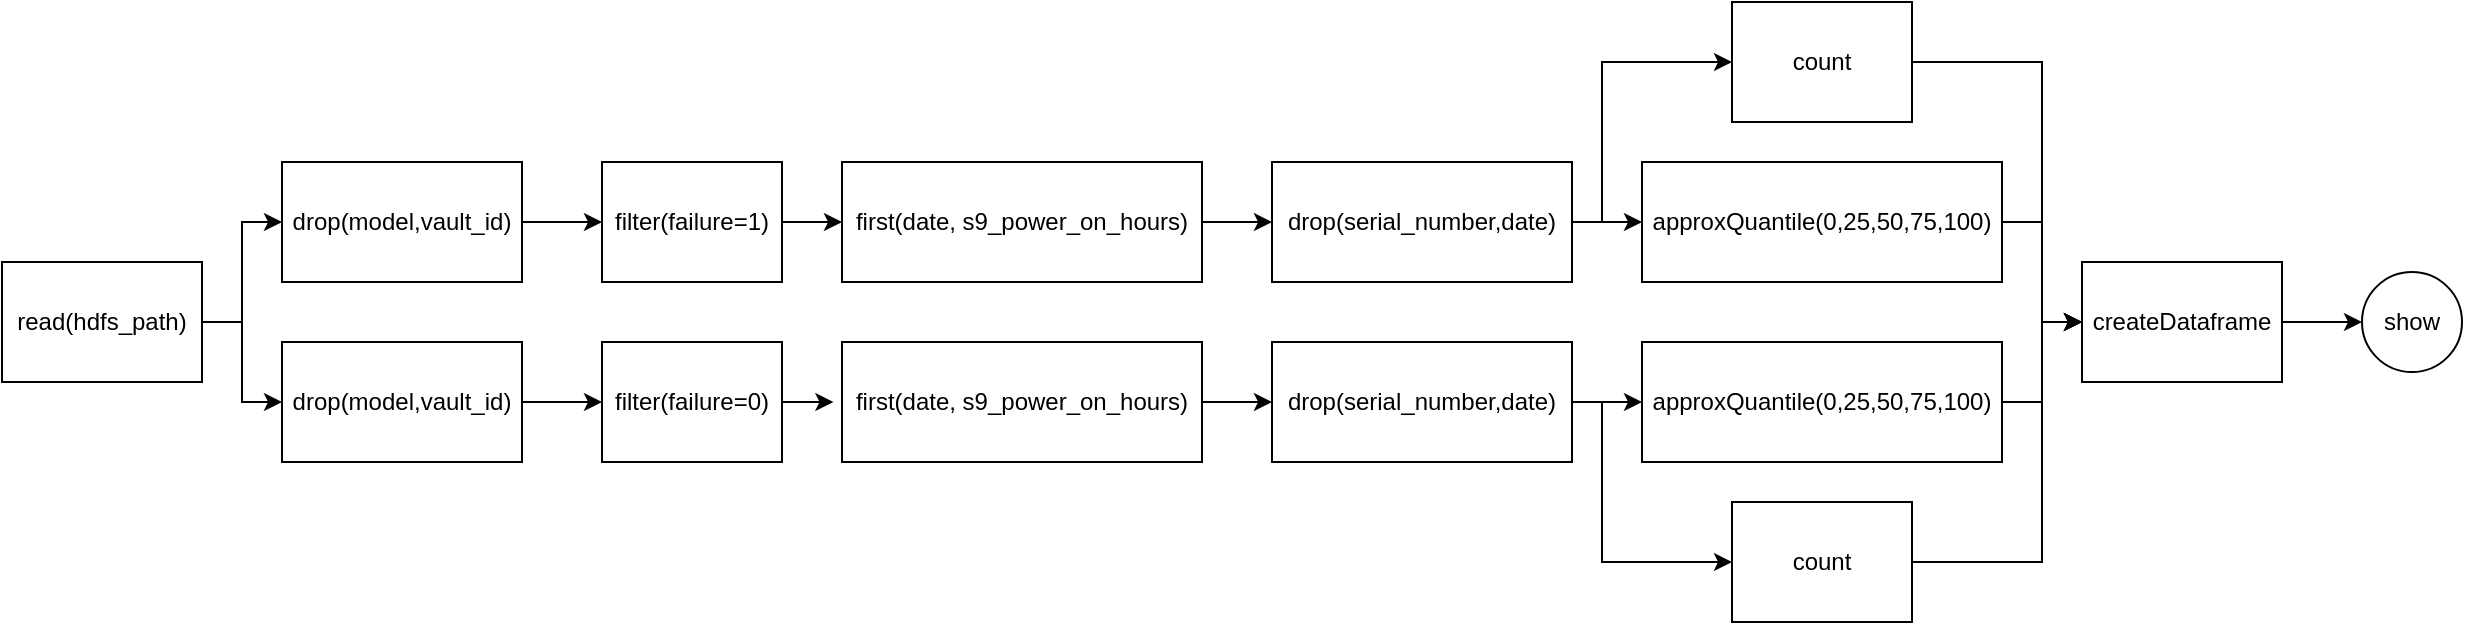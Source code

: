 <mxfile version="24.3.1" type="device">
  <diagram name="Page-1" id="RLEKTi60ZdWloyCEpr0X">
    <mxGraphModel dx="2280" dy="849" grid="1" gridSize="10" guides="1" tooltips="1" connect="1" arrows="1" fold="1" page="1" pageScale="1" pageWidth="850" pageHeight="1100" math="0" shadow="0">
      <root>
        <mxCell id="0" />
        <mxCell id="1" parent="0" />
        <mxCell id="I396d66oS9yia68oeNcV-13" style="edgeStyle=orthogonalEdgeStyle;rounded=0;orthogonalLoop=1;jettySize=auto;html=1;exitX=1;exitY=0.5;exitDx=0;exitDy=0;entryX=0;entryY=0.5;entryDx=0;entryDy=0;" parent="1" source="I396d66oS9yia68oeNcV-9" target="I396d66oS9yia68oeNcV-10" edge="1">
          <mxGeometry relative="1" as="geometry" />
        </mxCell>
        <mxCell id="I396d66oS9yia68oeNcV-9" value="drop(model,vault_id)" style="rounded=0;whiteSpace=wrap;html=1;" parent="1" vertex="1">
          <mxGeometry x="-310" y="220" width="120" height="60" as="geometry" />
        </mxCell>
        <mxCell id="gKlMFzUKdv9QcrpE5R9w-6" style="edgeStyle=orthogonalEdgeStyle;rounded=0;orthogonalLoop=1;jettySize=auto;html=1;exitX=1;exitY=0.5;exitDx=0;exitDy=0;entryX=0;entryY=0.5;entryDx=0;entryDy=0;" edge="1" parent="1" source="I396d66oS9yia68oeNcV-10" target="gKlMFzUKdv9QcrpE5R9w-2">
          <mxGeometry relative="1" as="geometry" />
        </mxCell>
        <mxCell id="I396d66oS9yia68oeNcV-10" value="filter(failure=1)" style="rounded=0;whiteSpace=wrap;html=1;" parent="1" vertex="1">
          <mxGeometry x="-150" y="220" width="90" height="60" as="geometry" />
        </mxCell>
        <mxCell id="I396d66oS9yia68oeNcV-17" style="edgeStyle=orthogonalEdgeStyle;rounded=0;orthogonalLoop=1;jettySize=auto;html=1;exitX=1;exitY=0.5;exitDx=0;exitDy=0;entryX=0;entryY=0.5;entryDx=0;entryDy=0;" parent="1" source="I396d66oS9yia68oeNcV-14" target="YeOspxqXJ_cCkqmc0nSE-10" edge="1">
          <mxGeometry relative="1" as="geometry">
            <mxPoint x="610" y="250" as="targetPoint" />
          </mxGeometry>
        </mxCell>
        <mxCell id="I396d66oS9yia68oeNcV-14" value="approxQuantile(0,25,50,75,100)" style="rounded=0;whiteSpace=wrap;html=1;" parent="1" vertex="1">
          <mxGeometry x="370" y="220" width="180" height="60" as="geometry" />
        </mxCell>
        <mxCell id="I396d66oS9yia68oeNcV-34" value="show" style="ellipse;whiteSpace=wrap;html=1;aspect=fixed;" parent="1" vertex="1">
          <mxGeometry x="730" y="275" width="50" height="50" as="geometry" />
        </mxCell>
        <mxCell id="YeOspxqXJ_cCkqmc0nSE-6" style="edgeStyle=orthogonalEdgeStyle;rounded=0;orthogonalLoop=1;jettySize=auto;html=1;exitX=1;exitY=0.5;exitDx=0;exitDy=0;entryX=0;entryY=0.5;entryDx=0;entryDy=0;" parent="1" source="I396d66oS9yia68oeNcV-39" target="I396d66oS9yia68oeNcV-9" edge="1">
          <mxGeometry relative="1" as="geometry" />
        </mxCell>
        <mxCell id="YeOspxqXJ_cCkqmc0nSE-7" style="edgeStyle=orthogonalEdgeStyle;rounded=0;orthogonalLoop=1;jettySize=auto;html=1;exitX=1;exitY=0.5;exitDx=0;exitDy=0;entryX=0;entryY=0.5;entryDx=0;entryDy=0;" parent="1" source="I396d66oS9yia68oeNcV-39" target="YeOspxqXJ_cCkqmc0nSE-3" edge="1">
          <mxGeometry relative="1" as="geometry" />
        </mxCell>
        <mxCell id="I396d66oS9yia68oeNcV-39" value="read(hdfs_path)" style="rounded=0;whiteSpace=wrap;html=1;" parent="1" vertex="1">
          <mxGeometry x="-450" y="270" width="100" height="60" as="geometry" />
        </mxCell>
        <mxCell id="YeOspxqXJ_cCkqmc0nSE-8" style="edgeStyle=orthogonalEdgeStyle;rounded=0;orthogonalLoop=1;jettySize=auto;html=1;exitX=1;exitY=0.5;exitDx=0;exitDy=0;entryX=0;entryY=0.5;entryDx=0;entryDy=0;" parent="1" source="YeOspxqXJ_cCkqmc0nSE-3" target="YeOspxqXJ_cCkqmc0nSE-4" edge="1">
          <mxGeometry relative="1" as="geometry" />
        </mxCell>
        <mxCell id="YeOspxqXJ_cCkqmc0nSE-3" value="drop(model,vault_id)" style="rounded=0;whiteSpace=wrap;html=1;" parent="1" vertex="1">
          <mxGeometry x="-310" y="310" width="120" height="60" as="geometry" />
        </mxCell>
        <mxCell id="YeOspxqXJ_cCkqmc0nSE-4" value="filter(failure=0)" style="rounded=0;whiteSpace=wrap;html=1;" parent="1" vertex="1">
          <mxGeometry x="-150" y="310" width="90" height="60" as="geometry" />
        </mxCell>
        <mxCell id="YeOspxqXJ_cCkqmc0nSE-11" style="edgeStyle=orthogonalEdgeStyle;rounded=0;orthogonalLoop=1;jettySize=auto;html=1;exitX=1;exitY=0.5;exitDx=0;exitDy=0;entryX=0;entryY=0.5;entryDx=0;entryDy=0;" parent="1" source="YeOspxqXJ_cCkqmc0nSE-5" target="YeOspxqXJ_cCkqmc0nSE-10" edge="1">
          <mxGeometry relative="1" as="geometry" />
        </mxCell>
        <mxCell id="YeOspxqXJ_cCkqmc0nSE-5" value="approxQuantile(0,25,50,75,100)" style="rounded=0;whiteSpace=wrap;html=1;" parent="1" vertex="1">
          <mxGeometry x="370" y="310" width="180" height="60" as="geometry" />
        </mxCell>
        <mxCell id="YeOspxqXJ_cCkqmc0nSE-19" style="edgeStyle=orthogonalEdgeStyle;rounded=0;orthogonalLoop=1;jettySize=auto;html=1;exitX=1;exitY=0.5;exitDx=0;exitDy=0;entryX=0;entryY=0.5;entryDx=0;entryDy=0;" parent="1" source="YeOspxqXJ_cCkqmc0nSE-10" target="I396d66oS9yia68oeNcV-34" edge="1">
          <mxGeometry relative="1" as="geometry" />
        </mxCell>
        <mxCell id="YeOspxqXJ_cCkqmc0nSE-10" value="createDataframe" style="rounded=0;whiteSpace=wrap;html=1;" parent="1" vertex="1">
          <mxGeometry x="590" y="270" width="100" height="60" as="geometry" />
        </mxCell>
        <mxCell id="YeOspxqXJ_cCkqmc0nSE-17" style="edgeStyle=orthogonalEdgeStyle;rounded=0;orthogonalLoop=1;jettySize=auto;html=1;exitX=1;exitY=0.5;exitDx=0;exitDy=0;entryX=0;entryY=0.5;entryDx=0;entryDy=0;" parent="1" source="YeOspxqXJ_cCkqmc0nSE-12" target="YeOspxqXJ_cCkqmc0nSE-10" edge="1">
          <mxGeometry relative="1" as="geometry">
            <Array as="points">
              <mxPoint x="570" y="170" />
              <mxPoint x="570" y="300" />
            </Array>
          </mxGeometry>
        </mxCell>
        <mxCell id="YeOspxqXJ_cCkqmc0nSE-12" value="count" style="rounded=0;whiteSpace=wrap;html=1;" parent="1" vertex="1">
          <mxGeometry x="415" y="140" width="90" height="60" as="geometry" />
        </mxCell>
        <mxCell id="YeOspxqXJ_cCkqmc0nSE-18" style="edgeStyle=orthogonalEdgeStyle;rounded=0;orthogonalLoop=1;jettySize=auto;html=1;exitX=1;exitY=0.5;exitDx=0;exitDy=0;entryX=0;entryY=0.5;entryDx=0;entryDy=0;" parent="1" source="YeOspxqXJ_cCkqmc0nSE-13" target="YeOspxqXJ_cCkqmc0nSE-10" edge="1">
          <mxGeometry relative="1" as="geometry">
            <Array as="points">
              <mxPoint x="570" y="420" />
              <mxPoint x="570" y="300" />
            </Array>
          </mxGeometry>
        </mxCell>
        <mxCell id="YeOspxqXJ_cCkqmc0nSE-13" value="count" style="rounded=0;whiteSpace=wrap;html=1;" parent="1" vertex="1">
          <mxGeometry x="415" y="390" width="90" height="60" as="geometry" />
        </mxCell>
        <mxCell id="gKlMFzUKdv9QcrpE5R9w-10" style="edgeStyle=orthogonalEdgeStyle;rounded=0;orthogonalLoop=1;jettySize=auto;html=1;exitX=1;exitY=0.5;exitDx=0;exitDy=0;entryX=0;entryY=0.5;entryDx=0;entryDy=0;" edge="1" parent="1" source="gKlMFzUKdv9QcrpE5R9w-1" target="gKlMFzUKdv9QcrpE5R9w-5">
          <mxGeometry relative="1" as="geometry" />
        </mxCell>
        <mxCell id="gKlMFzUKdv9QcrpE5R9w-1" value="first(date, s9_power_on_hours)" style="rounded=0;whiteSpace=wrap;html=1;" vertex="1" parent="1">
          <mxGeometry x="-30" y="310" width="180" height="60" as="geometry" />
        </mxCell>
        <mxCell id="gKlMFzUKdv9QcrpE5R9w-9" style="edgeStyle=orthogonalEdgeStyle;rounded=0;orthogonalLoop=1;jettySize=auto;html=1;exitX=1;exitY=0.5;exitDx=0;exitDy=0;entryX=0;entryY=0.5;entryDx=0;entryDy=0;" edge="1" parent="1" source="gKlMFzUKdv9QcrpE5R9w-2" target="gKlMFzUKdv9QcrpE5R9w-3">
          <mxGeometry relative="1" as="geometry" />
        </mxCell>
        <mxCell id="gKlMFzUKdv9QcrpE5R9w-2" value="first(date, s9_power_on_hours)" style="rounded=0;whiteSpace=wrap;html=1;" vertex="1" parent="1">
          <mxGeometry x="-30" y="220" width="180" height="60" as="geometry" />
        </mxCell>
        <mxCell id="gKlMFzUKdv9QcrpE5R9w-13" style="edgeStyle=orthogonalEdgeStyle;rounded=0;orthogonalLoop=1;jettySize=auto;html=1;exitX=1;exitY=0.5;exitDx=0;exitDy=0;entryX=0;entryY=0.5;entryDx=0;entryDy=0;" edge="1" parent="1" source="gKlMFzUKdv9QcrpE5R9w-3" target="I396d66oS9yia68oeNcV-14">
          <mxGeometry relative="1" as="geometry" />
        </mxCell>
        <mxCell id="gKlMFzUKdv9QcrpE5R9w-14" style="edgeStyle=orthogonalEdgeStyle;rounded=0;orthogonalLoop=1;jettySize=auto;html=1;exitX=1;exitY=0.5;exitDx=0;exitDy=0;entryX=0;entryY=0.5;entryDx=0;entryDy=0;" edge="1" parent="1" source="gKlMFzUKdv9QcrpE5R9w-3" target="YeOspxqXJ_cCkqmc0nSE-12">
          <mxGeometry relative="1" as="geometry">
            <Array as="points">
              <mxPoint x="350" y="250" />
              <mxPoint x="350" y="170" />
            </Array>
          </mxGeometry>
        </mxCell>
        <mxCell id="gKlMFzUKdv9QcrpE5R9w-3" value="drop(serial_number,date)" style="rounded=0;whiteSpace=wrap;html=1;" vertex="1" parent="1">
          <mxGeometry x="185" y="220" width="150" height="60" as="geometry" />
        </mxCell>
        <mxCell id="gKlMFzUKdv9QcrpE5R9w-12" style="edgeStyle=orthogonalEdgeStyle;rounded=0;orthogonalLoop=1;jettySize=auto;html=1;exitX=1;exitY=0.5;exitDx=0;exitDy=0;entryX=0;entryY=0.5;entryDx=0;entryDy=0;" edge="1" parent="1" source="gKlMFzUKdv9QcrpE5R9w-5" target="YeOspxqXJ_cCkqmc0nSE-5">
          <mxGeometry relative="1" as="geometry" />
        </mxCell>
        <mxCell id="gKlMFzUKdv9QcrpE5R9w-15" style="edgeStyle=orthogonalEdgeStyle;rounded=0;orthogonalLoop=1;jettySize=auto;html=1;exitX=1;exitY=0.5;exitDx=0;exitDy=0;entryX=0;entryY=0.5;entryDx=0;entryDy=0;" edge="1" parent="1" source="gKlMFzUKdv9QcrpE5R9w-5" target="YeOspxqXJ_cCkqmc0nSE-13">
          <mxGeometry relative="1" as="geometry">
            <Array as="points">
              <mxPoint x="350" y="340" />
              <mxPoint x="350" y="420" />
            </Array>
          </mxGeometry>
        </mxCell>
        <mxCell id="gKlMFzUKdv9QcrpE5R9w-5" value="drop(serial_number,date)" style="rounded=0;whiteSpace=wrap;html=1;" vertex="1" parent="1">
          <mxGeometry x="185" y="310" width="150" height="60" as="geometry" />
        </mxCell>
        <mxCell id="gKlMFzUKdv9QcrpE5R9w-7" style="edgeStyle=orthogonalEdgeStyle;rounded=0;orthogonalLoop=1;jettySize=auto;html=1;exitX=1;exitY=0.5;exitDx=0;exitDy=0;entryX=-0.024;entryY=0.491;entryDx=0;entryDy=0;entryPerimeter=0;" edge="1" parent="1" source="YeOspxqXJ_cCkqmc0nSE-4" target="gKlMFzUKdv9QcrpE5R9w-1">
          <mxGeometry relative="1" as="geometry" />
        </mxCell>
      </root>
    </mxGraphModel>
  </diagram>
</mxfile>
